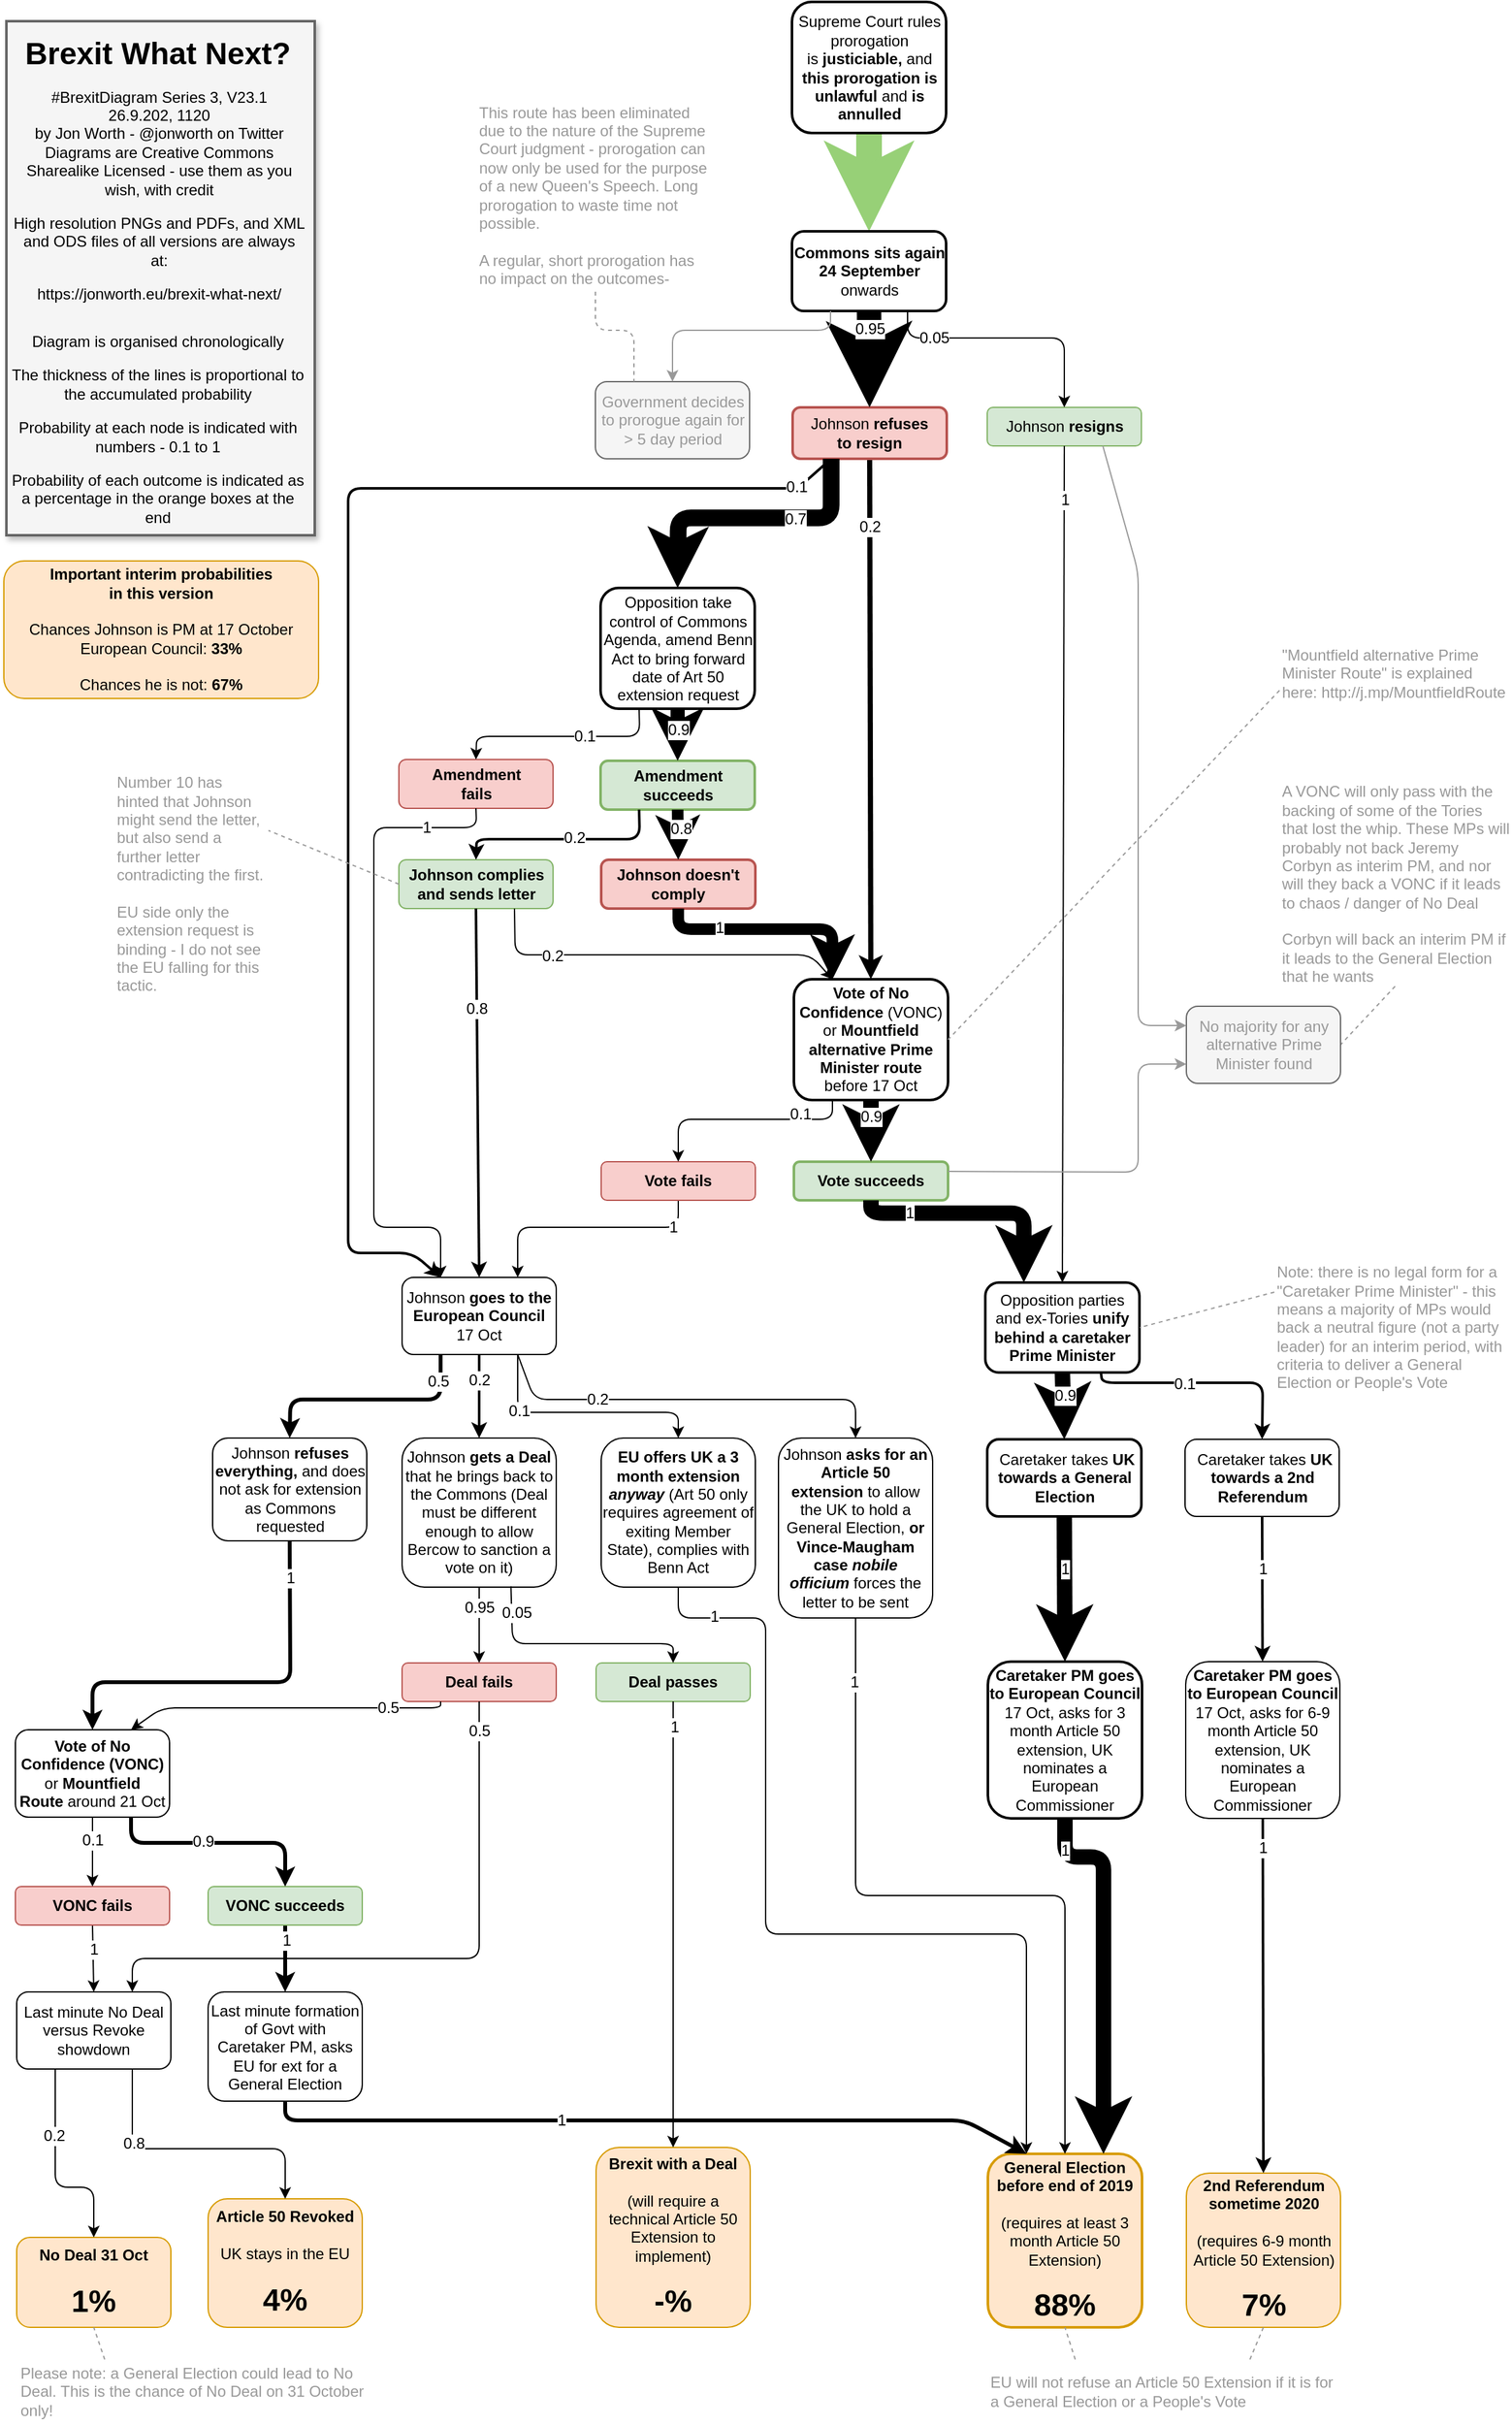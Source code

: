 <mxfile version="11.3.0" type="device" pages="1"><diagram id="ibfhj0PUUvudMhf0KBEY" name="Page-1"><mxGraphModel dx="1261" dy="853" grid="1" gridSize="10" guides="1" tooltips="1" connect="1" arrows="1" fold="1" page="1" pageScale="1" pageWidth="827" pageHeight="1169" math="0" shadow="0"><root><mxCell id="0"/><mxCell id="1" parent="0"/><mxCell id="FsNQfSGcX9CCWowBV3Cm-4" value="" style="endArrow=classic;html=1;entryX=0.5;entryY=0;entryDx=0;entryDy=0;fontSize=12;strokeWidth=20;exitX=0.5;exitY=1;exitDx=0;exitDy=0;strokeColor=#97D077;" parent="1" source="2N9ct_D3yQrJ8PhZIqag-3" target="2N9ct_D3yQrJ8PhZIqag-23" edge="1"><mxGeometry width="50" height="50" relative="1" as="geometry"><mxPoint x="667" y="-71" as="sourcePoint"/><mxPoint x="666.5" y="7" as="targetPoint"/><Array as="points"/></mxGeometry></mxCell><mxCell id="2N9ct_D3yQrJ8PhZIqag-41" value="" style="endArrow=classic;html=1;exitX=0.5;exitY=1;exitDx=0;exitDy=0;fontSize=12;strokeWidth=4;" parent="1" source="2N9ct_D3yQrJ8PhZIqag-18" target="2N9ct_D3yQrJ8PhZIqag-37" edge="1"><mxGeometry width="50" height="50" relative="1" as="geometry"><mxPoint x="788.5" y="723" as="sourcePoint"/><mxPoint x="838.5" y="673" as="targetPoint"/></mxGeometry></mxCell><mxCell id="2N9ct_D3yQrJ8PhZIqag-142" value="0.2" style="text;html=1;resizable=0;points=[];align=center;verticalAlign=middle;labelBackgroundColor=#ffffff;fontColor=#000000;fontSize=12;" parent="2N9ct_D3yQrJ8PhZIqag-41" vertex="1" connectable="0"><mxGeometry x="-0.2" relative="1" as="geometry"><mxPoint x="-0.5" y="-109" as="offset"/></mxGeometry></mxCell><mxCell id="2N9ct_D3yQrJ8PhZIqag-79" value="" style="endArrow=classic;html=1;fontColor=#FF0000;exitX=0.25;exitY=1;exitDx=0;exitDy=0;entryX=0.25;entryY=0;entryDx=0;entryDy=0;fontSize=12;strokeWidth=2;" parent="1" source="2N9ct_D3yQrJ8PhZIqag-18" target="2N9ct_D3yQrJ8PhZIqag-51" edge="1"><mxGeometry width="50" height="50" relative="1" as="geometry"><mxPoint x="494" y="935" as="sourcePoint"/><mxPoint x="544" y="885" as="targetPoint"/><Array as="points"><mxPoint x="632" y="386"/><mxPoint x="282" y="386"/><mxPoint x="282" y="981"/><mxPoint x="332" y="981"/></Array></mxGeometry></mxCell><mxCell id="2N9ct_D3yQrJ8PhZIqag-141" value="0.1" style="text;html=1;resizable=0;points=[];align=center;verticalAlign=middle;labelBackgroundColor=#ffffff;fontColor=#000000;fontSize=12;" parent="2N9ct_D3yQrJ8PhZIqag-79" vertex="1" connectable="0"><mxGeometry x="-0.939" y="2" relative="1" as="geometry"><mxPoint x="-4" y="-1.5" as="offset"/></mxGeometry></mxCell><mxCell id="2N9ct_D3yQrJ8PhZIqag-3" value="Supreme Court rules prorogation is&amp;nbsp;&lt;b style=&quot;font-size: 12px&quot;&gt;justiciable, &lt;/b&gt;&lt;span style=&quot;font-size: 12px&quot;&gt;and&lt;/span&gt;&lt;b style=&quot;font-size: 12px&quot;&gt; this prorogation is unlawful &lt;/b&gt;&lt;span style=&quot;font-size: 12px&quot;&gt;and&lt;/span&gt;&lt;b style=&quot;font-size: 12px&quot;&gt; is annulled&lt;/b&gt;" style="rounded=1;whiteSpace=wrap;html=1;fontSize=12;strokeWidth=2;" parent="1" vertex="1"><mxGeometry x="627.5" y="7.5" width="120" height="102" as="geometry"/></mxCell><mxCell id="2N9ct_D3yQrJ8PhZIqag-17" value="Johnson &lt;b style=&quot;font-size: 12px;&quot;&gt;resigns&lt;/b&gt;" style="rounded=1;whiteSpace=wrap;html=1;fillColor=#d5e8d4;strokeColor=#82b366;fontSize=12;" parent="1" vertex="1"><mxGeometry x="779.5" y="323" width="120" height="30" as="geometry"/></mxCell><mxCell id="2N9ct_D3yQrJ8PhZIqag-18" value="Johnson &lt;b style=&quot;font-size: 12px;&quot;&gt;refuses to&amp;nbsp;resign&lt;/b&gt;" style="rounded=1;whiteSpace=wrap;html=1;fillColor=#f8cecc;strokeColor=#b85450;fontSize=12;strokeWidth=2;" parent="1" vertex="1"><mxGeometry x="628" y="323" width="120" height="40" as="geometry"/></mxCell><mxCell id="2N9ct_D3yQrJ8PhZIqag-23" value="&lt;b style=&quot;font-size: 12px&quot;&gt;Commons sits again 24 September&lt;/b&gt; onwards" style="rounded=1;whiteSpace=wrap;html=1;fontSize=12;strokeWidth=2;" parent="1" vertex="1"><mxGeometry x="627.5" y="186" width="120" height="62" as="geometry"/></mxCell><mxCell id="2N9ct_D3yQrJ8PhZIqag-31" value="" style="endArrow=classic;html=1;exitX=0.5;exitY=1;exitDx=0;exitDy=0;fontSize=12;strokeWidth=19;" parent="1" source="2N9ct_D3yQrJ8PhZIqag-23" target="2N9ct_D3yQrJ8PhZIqag-18" edge="1"><mxGeometry width="50" height="50" relative="1" as="geometry"><mxPoint x="528" y="387" as="sourcePoint"/><mxPoint x="578" y="337" as="targetPoint"/></mxGeometry></mxCell><mxCell id="2N9ct_D3yQrJ8PhZIqag-134" value="0.95" style="text;html=1;resizable=0;points=[];align=center;verticalAlign=middle;labelBackgroundColor=#ffffff;fontColor=#000000;fontSize=12;" parent="2N9ct_D3yQrJ8PhZIqag-31" vertex="1" connectable="0"><mxGeometry x="-0.152" y="1" relative="1" as="geometry"><mxPoint x="-1" y="-18" as="offset"/></mxGeometry></mxCell><mxCell id="2N9ct_D3yQrJ8PhZIqag-32" value="" style="endArrow=classic;html=1;exitX=0.75;exitY=1;exitDx=0;exitDy=0;entryX=0.5;entryY=0;entryDx=0;entryDy=0;fontSize=12;strokeWidth=1;" parent="1" source="2N9ct_D3yQrJ8PhZIqag-23" target="2N9ct_D3yQrJ8PhZIqag-17" edge="1"><mxGeometry width="50" height="50" relative="1" as="geometry"><mxPoint x="698" y="287" as="sourcePoint"/><mxPoint x="698" y="337" as="targetPoint"/><Array as="points"><mxPoint x="717.5" y="269"/><mxPoint x="839.5" y="269"/></Array></mxGeometry></mxCell><mxCell id="2N9ct_D3yQrJ8PhZIqag-136" value="0.05" style="text;html=1;resizable=0;points=[];align=center;verticalAlign=middle;labelBackgroundColor=#ffffff;fontColor=#000000;fontSize=12;" parent="2N9ct_D3yQrJ8PhZIqag-32" vertex="1" connectable="0"><mxGeometry x="-0.36" relative="1" as="geometry"><mxPoint x="-22" as="offset"/></mxGeometry></mxCell><mxCell id="2N9ct_D3yQrJ8PhZIqag-35" value="Opposition parties and ex-Tories &lt;b style=&quot;font-size: 12px;&quot;&gt;unify behind a caretaker Prime Minister&lt;/b&gt;" style="rounded=1;whiteSpace=wrap;html=1;fontSize=12;strokeWidth=2;" parent="1" vertex="1"><mxGeometry x="778" y="1004" width="120" height="70" as="geometry"/></mxCell><mxCell id="2N9ct_D3yQrJ8PhZIqag-36" value="" style="endArrow=classic;html=1;exitX=0.5;exitY=1;exitDx=0;exitDy=0;entryX=0.5;entryY=0;entryDx=0;entryDy=0;fontSize=12;strokeWidth=1;" parent="1" source="2N9ct_D3yQrJ8PhZIqag-17" target="2N9ct_D3yQrJ8PhZIqag-35" edge="1"><mxGeometry width="50" height="50" relative="1" as="geometry"><mxPoint x="698.5" y="735" as="sourcePoint"/><mxPoint x="748.5" y="685" as="targetPoint"/></mxGeometry></mxCell><mxCell id="2N9ct_D3yQrJ8PhZIqag-140" value="1" style="text;html=1;resizable=0;points=[];align=center;verticalAlign=middle;labelBackgroundColor=#ffffff;fontColor=#000000;fontSize=12;" parent="2N9ct_D3yQrJ8PhZIqag-36" vertex="1" connectable="0"><mxGeometry x="-0.814" relative="1" as="geometry"><mxPoint y="-19" as="offset"/></mxGeometry></mxCell><mxCell id="2N9ct_D3yQrJ8PhZIqag-37" value="&lt;b style=&quot;font-size: 12px&quot;&gt;Vote of No Confidence &lt;/b&gt;&lt;span style=&quot;font-size: 12px&quot;&gt;(VONC) or &lt;b&gt;Mountfield alternative Prime Minister route&lt;/b&gt;&lt;br&gt;&lt;/span&gt;before 17 Oct" style="rounded=1;whiteSpace=wrap;html=1;fontSize=12;strokeWidth=2;" parent="1" vertex="1"><mxGeometry x="629" y="768" width="120" height="94" as="geometry"/></mxCell><mxCell id="2N9ct_D3yQrJ8PhZIqag-38" value="&lt;b style=&quot;font-size: 12px&quot;&gt;Vote succeeds&lt;/b&gt;" style="rounded=1;whiteSpace=wrap;html=1;fillColor=#d5e8d4;strokeColor=#82b366;fontSize=12;strokeWidth=2;" parent="1" vertex="1"><mxGeometry x="629" y="910" width="120" height="30" as="geometry"/></mxCell><mxCell id="2N9ct_D3yQrJ8PhZIqag-40" value="" style="endArrow=classic;html=1;exitX=0.5;exitY=1;exitDx=0;exitDy=0;fontSize=12;strokeWidth=12;" parent="1" source="2N9ct_D3yQrJ8PhZIqag-37" target="2N9ct_D3yQrJ8PhZIqag-38" edge="1"><mxGeometry width="50" height="50" relative="1" as="geometry"><mxPoint x="668.5" y="791" as="sourcePoint"/><mxPoint x="678.5" y="861" as="targetPoint"/></mxGeometry></mxCell><mxCell id="2N9ct_D3yQrJ8PhZIqag-143" value="0.9" style="text;html=1;resizable=0;points=[];align=center;verticalAlign=middle;labelBackgroundColor=#ffffff;fontColor=#000000;fontSize=12;" parent="2N9ct_D3yQrJ8PhZIqag-40" vertex="1" connectable="0"><mxGeometry x="-0.232" y="1" relative="1" as="geometry"><mxPoint x="-1.5" y="-5.5" as="offset"/></mxGeometry></mxCell><mxCell id="2N9ct_D3yQrJ8PhZIqag-43" value="" style="endArrow=classic;html=1;exitX=0.5;exitY=1;exitDx=0;exitDy=0;entryX=0.25;entryY=0;entryDx=0;entryDy=0;fontSize=12;strokeWidth=12;" parent="1" source="2N9ct_D3yQrJ8PhZIqag-38" target="2N9ct_D3yQrJ8PhZIqag-35" edge="1"><mxGeometry width="50" height="50" relative="1" as="geometry"><mxPoint x="628.5" y="905" as="sourcePoint"/><mxPoint x="678.5" y="855" as="targetPoint"/><Array as="points"><mxPoint x="689" y="950"/><mxPoint x="808" y="950"/></Array></mxGeometry></mxCell><mxCell id="2N9ct_D3yQrJ8PhZIqag-147" value="1" style="text;html=1;resizable=0;points=[];align=center;verticalAlign=middle;labelBackgroundColor=#ffffff;fontColor=#000000;fontSize=12;" parent="2N9ct_D3yQrJ8PhZIqag-43" vertex="1" connectable="0"><mxGeometry x="-0.562" relative="1" as="geometry"><mxPoint as="offset"/></mxGeometry></mxCell><mxCell id="2N9ct_D3yQrJ8PhZIqag-51" value="Johnson &lt;b style=&quot;font-size: 12px&quot;&gt;goes to the European Council&lt;/b&gt; 17 Oct" style="rounded=1;whiteSpace=wrap;html=1;fontSize=12;" parent="1" vertex="1"><mxGeometry x="324" y="1000" width="120" height="60" as="geometry"/></mxCell><mxCell id="2N9ct_D3yQrJ8PhZIqag-52" value="" style="endArrow=classic;html=1;exitX=0.5;exitY=1;exitDx=0;exitDy=0;entryX=0.75;entryY=0;entryDx=0;entryDy=0;fontSize=12;strokeWidth=1;" parent="1" source="2N9ct_D3yQrJ8PhZIqag-39" target="2N9ct_D3yQrJ8PhZIqag-51" edge="1"><mxGeometry width="50" height="50" relative="1" as="geometry"><mxPoint x="394" y="875" as="sourcePoint"/><mxPoint x="444" y="825" as="targetPoint"/><Array as="points"><mxPoint x="539" y="961"/><mxPoint x="414" y="961"/></Array></mxGeometry></mxCell><mxCell id="2N9ct_D3yQrJ8PhZIqag-157" value="1" style="text;html=1;resizable=0;points=[];align=center;verticalAlign=middle;labelBackgroundColor=#ffffff;fontColor=#000000;fontSize=12;" parent="2N9ct_D3yQrJ8PhZIqag-52" vertex="1" connectable="0"><mxGeometry x="-0.731" relative="1" as="geometry"><mxPoint as="offset"/></mxGeometry></mxCell><mxCell id="2N9ct_D3yQrJ8PhZIqag-39" value="&lt;b style=&quot;font-size: 12px&quot;&gt;Vote fails&lt;/b&gt;" style="rounded=1;whiteSpace=wrap;html=1;fillColor=#f8cecc;strokeColor=#b85450;fontSize=12;" parent="1" vertex="1"><mxGeometry x="479" y="910" width="120" height="30" as="geometry"/></mxCell><mxCell id="2N9ct_D3yQrJ8PhZIqag-42" value="" style="endArrow=classic;html=1;exitX=0.25;exitY=1;exitDx=0;exitDy=0;entryX=0.5;entryY=0;entryDx=0;entryDy=0;fontSize=12;strokeWidth=1;" parent="1" source="2N9ct_D3yQrJ8PhZIqag-37" target="2N9ct_D3yQrJ8PhZIqag-39" edge="1"><mxGeometry width="50" height="50" relative="1" as="geometry"><mxPoint x="608.5" y="941" as="sourcePoint"/><mxPoint x="658.5" y="891" as="targetPoint"/><Array as="points"><mxPoint x="659" y="877"/><mxPoint x="539" y="877"/></Array></mxGeometry></mxCell><mxCell id="2N9ct_D3yQrJ8PhZIqag-144" value="0.1" style="text;html=1;resizable=0;points=[];align=center;verticalAlign=middle;labelBackgroundColor=#ffffff;fontColor=#000000;fontSize=12;" parent="2N9ct_D3yQrJ8PhZIqag-42" vertex="1" connectable="0"><mxGeometry x="-0.049" y="-1" relative="1" as="geometry"><mxPoint x="40" y="-3" as="offset"/></mxGeometry></mxCell><mxCell id="2N9ct_D3yQrJ8PhZIqag-71" value="&lt;b style=&quot;font-size: 12px&quot;&gt;Caretaker PM goes to European Council&lt;/b&gt; 17 Oct, asks for 3 month Article 50 extension, UK nominates a European Commissioner" style="rounded=1;whiteSpace=wrap;html=1;fontSize=12;strokeWidth=2;" parent="1" vertex="1"><mxGeometry x="780" y="1299" width="120" height="122" as="geometry"/></mxCell><mxCell id="2N9ct_D3yQrJ8PhZIqag-73" value="Johnson &lt;b style=&quot;font-size: 12px&quot;&gt;gets a Deal &lt;/b&gt;that he brings back to the Commons (Deal must be different enough to allow Bercow to sanction a vote on it)" style="rounded=1;whiteSpace=wrap;html=1;fontSize=12;" parent="1" vertex="1"><mxGeometry x="324" y="1125" width="120" height="116" as="geometry"/></mxCell><mxCell id="2N9ct_D3yQrJ8PhZIqag-74" value="Johnson &lt;b style=&quot;font-size: 12px&quot;&gt;asks for an Article 50 extension&amp;nbsp;&lt;/b&gt;to allow the UK to hold a General Election, &lt;b&gt;or Vince-Maugham case &lt;i&gt;nobile officium&lt;/i&gt;&lt;/b&gt;&amp;nbsp;forces the letter to be sent" style="rounded=1;whiteSpace=wrap;html=1;fontSize=12;" parent="1" vertex="1"><mxGeometry x="617" y="1125" width="120" height="140" as="geometry"/></mxCell><mxCell id="2N9ct_D3yQrJ8PhZIqag-76" value="" style="endArrow=classic;html=1;fontColor=#FF0000;entryX=0.5;entryY=0;entryDx=0;entryDy=0;exitX=0.5;exitY=1;exitDx=0;exitDy=0;fontSize=12;strokeWidth=2;" parent="1" source="2N9ct_D3yQrJ8PhZIqag-51" target="2N9ct_D3yQrJ8PhZIqag-73" edge="1"><mxGeometry width="50" height="50" relative="1" as="geometry"><mxPoint x="214" y="1125" as="sourcePoint"/><mxPoint x="264" y="1075" as="targetPoint"/><Array as="points"/></mxGeometry></mxCell><mxCell id="2N9ct_D3yQrJ8PhZIqag-176" value="0.2" style="text;html=1;resizable=0;points=[];align=center;verticalAlign=middle;labelBackgroundColor=#ffffff;fontColor=#000000;fontSize=12;" parent="2N9ct_D3yQrJ8PhZIqag-76" vertex="1" connectable="0"><mxGeometry x="-0.264" y="1" relative="1" as="geometry"><mxPoint x="-1" y="-4.5" as="offset"/></mxGeometry></mxCell><mxCell id="2N9ct_D3yQrJ8PhZIqag-77" value="" style="endArrow=classic;html=1;fontColor=#FF0000;exitX=0.75;exitY=1;exitDx=0;exitDy=0;entryX=0.5;entryY=0;entryDx=0;entryDy=0;fontSize=12;strokeWidth=1;" parent="1" source="2N9ct_D3yQrJ8PhZIqag-51" target="2N9ct_D3yQrJ8PhZIqag-74" edge="1"><mxGeometry width="50" height="50" relative="1" as="geometry"><mxPoint x="364" y="1155" as="sourcePoint"/><mxPoint x="244" y="1185" as="targetPoint"/><Array as="points"><mxPoint x="427" y="1095"/><mxPoint x="677" y="1095"/></Array></mxGeometry></mxCell><mxCell id="2N9ct_D3yQrJ8PhZIqag-178" value="0.2" style="text;html=1;resizable=0;points=[];align=center;verticalAlign=middle;labelBackgroundColor=#ffffff;fontColor=#000000;fontSize=12;" parent="2N9ct_D3yQrJ8PhZIqag-77" vertex="1" connectable="0"><mxGeometry x="-0.318" y="-1" relative="1" as="geometry"><mxPoint x="-22" y="-1" as="offset"/></mxGeometry></mxCell><mxCell id="2N9ct_D3yQrJ8PhZIqag-85" value="&lt;b style=&quot;font-size: 12px;&quot;&gt;Deal passes&lt;/b&gt;" style="rounded=1;whiteSpace=wrap;html=1;fillColor=#d5e8d4;strokeColor=#82b366;fontSize=12;" parent="1" vertex="1"><mxGeometry x="475" y="1300" width="120" height="30" as="geometry"/></mxCell><mxCell id="2N9ct_D3yQrJ8PhZIqag-86" value="" style="endArrow=classic;html=1;fontColor=#FF0000;exitX=0.706;exitY=0.994;exitDx=0;exitDy=0;entryX=0.5;entryY=0;entryDx=0;entryDy=0;fontSize=12;exitPerimeter=0;" parent="1" source="2N9ct_D3yQrJ8PhZIqag-73" target="2N9ct_D3yQrJ8PhZIqag-85" edge="1"><mxGeometry width="50" height="50" relative="1" as="geometry"><mxPoint x="284" y="1425" as="sourcePoint"/><mxPoint x="334" y="1375" as="targetPoint"/><Array as="points"><mxPoint x="410" y="1285"/><mxPoint x="535" y="1285"/></Array></mxGeometry></mxCell><mxCell id="2N9ct_D3yQrJ8PhZIqag-173" value="0.05" style="text;html=1;resizable=0;points=[];align=center;verticalAlign=middle;labelBackgroundColor=#ffffff;fontColor=#000000;fontSize=12;" parent="2N9ct_D3yQrJ8PhZIqag-86" vertex="1" connectable="0"><mxGeometry x="-0.488" relative="1" as="geometry"><mxPoint x="-0.5" y="-24" as="offset"/></mxGeometry></mxCell><mxCell id="2N9ct_D3yQrJ8PhZIqag-88" value="&lt;b style=&quot;font-size: 12px&quot;&gt;General Election before end of 2019&lt;/b&gt;&lt;br style=&quot;font-size: 12px&quot;&gt;&lt;br style=&quot;font-size: 12px&quot;&gt;(requires at least 3 month Article 50 Extension)&lt;br&gt;&lt;br&gt;&lt;b&gt;&lt;font style=&quot;font-size: 24px&quot;&gt;88%&lt;/font&gt;&lt;/b&gt;" style="rounded=1;whiteSpace=wrap;html=1;fillColor=#ffe6cc;strokeColor=#d79b00;fontSize=12;strokeWidth=2;" parent="1" vertex="1"><mxGeometry x="780" y="1682" width="120" height="135" as="geometry"/></mxCell><mxCell id="2N9ct_D3yQrJ8PhZIqag-90" value="&amp;nbsp;Caretaker takes&lt;b style=&quot;font-size: 12px;&quot;&gt;&amp;nbsp;UK towards a General Election&lt;/b&gt;" style="rounded=1;whiteSpace=wrap;html=1;fontSize=12;strokeWidth=2;" parent="1" vertex="1"><mxGeometry x="779.5" y="1126" width="120" height="60" as="geometry"/></mxCell><mxCell id="2N9ct_D3yQrJ8PhZIqag-91" value="&amp;nbsp;Caretaker takes&lt;b style=&quot;font-size: 12px;&quot;&gt;&amp;nbsp;UK towards a 2nd Referendum&lt;/b&gt;" style="rounded=1;whiteSpace=wrap;html=1;fontSize=12;" parent="1" vertex="1"><mxGeometry x="933.5" y="1126" width="120" height="60" as="geometry"/></mxCell><mxCell id="2N9ct_D3yQrJ8PhZIqag-92" value="" style="endArrow=classic;html=1;fontColor=#FF0000;exitX=0.75;exitY=1;exitDx=0;exitDy=0;entryX=0.5;entryY=0;entryDx=0;entryDy=0;fontSize=12;strokeWidth=2;" parent="1" source="2N9ct_D3yQrJ8PhZIqag-35" target="2N9ct_D3yQrJ8PhZIqag-91" edge="1"><mxGeometry width="50" height="50" relative="1" as="geometry"><mxPoint x="804" y="1045" as="sourcePoint"/><mxPoint x="854" y="995" as="targetPoint"/><Array as="points"><mxPoint x="869" y="1082"/><mxPoint x="994" y="1082"/></Array></mxGeometry></mxCell><mxCell id="2N9ct_D3yQrJ8PhZIqag-161" value="0.1" style="text;html=1;resizable=0;points=[];align=center;verticalAlign=middle;labelBackgroundColor=#ffffff;fontColor=#000000;fontSize=12;" parent="2N9ct_D3yQrJ8PhZIqag-92" vertex="1" connectable="0"><mxGeometry x="-0.153" y="2" relative="1" as="geometry"><mxPoint x="-3.5" y="2.5" as="offset"/></mxGeometry></mxCell><mxCell id="2N9ct_D3yQrJ8PhZIqag-93" value="" style="endArrow=classic;html=1;fontColor=#FF0000;exitX=0.5;exitY=1;exitDx=0;exitDy=0;entryX=0.5;entryY=0;entryDx=0;entryDy=0;fontSize=12;strokeWidth=12;" parent="1" source="2N9ct_D3yQrJ8PhZIqag-35" target="2N9ct_D3yQrJ8PhZIqag-90" edge="1"><mxGeometry width="50" height="50" relative="1" as="geometry"><mxPoint x="724" y="1045" as="sourcePoint"/><mxPoint x="844" y="1075" as="targetPoint"/><Array as="points"/></mxGeometry></mxCell><mxCell id="2N9ct_D3yQrJ8PhZIqag-160" value="0.9" style="text;html=1;resizable=0;points=[];align=center;verticalAlign=middle;labelBackgroundColor=#ffffff;fontColor=#000000;fontSize=12;" parent="2N9ct_D3yQrJ8PhZIqag-93" vertex="1" connectable="0"><mxGeometry x="-0.305" y="1" relative="1" as="geometry"><mxPoint as="offset"/></mxGeometry></mxCell><mxCell id="2N9ct_D3yQrJ8PhZIqag-94" value="&lt;b style=&quot;font-size: 12px&quot;&gt;2nd Referendum sometime 2020&lt;/b&gt;&lt;br style=&quot;font-size: 12px&quot;&gt;&lt;br style=&quot;font-size: 12px&quot;&gt;(requires 6-9 month Article 50 Extension)&lt;br&gt;&lt;br&gt;&lt;b&gt;&lt;font style=&quot;font-size: 24px&quot;&gt;7%&lt;/font&gt;&lt;/b&gt;" style="rounded=1;whiteSpace=wrap;html=1;fillColor=#ffe6cc;strokeColor=#d79b00;fontSize=12;" parent="1" vertex="1"><mxGeometry x="934.5" y="1697" width="120" height="120" as="geometry"/></mxCell><mxCell id="2N9ct_D3yQrJ8PhZIqag-95" value="" style="endArrow=classic;html=1;fontColor=#FF0000;exitX=0.5;exitY=1;exitDx=0;exitDy=0;entryX=0.5;entryY=0;entryDx=0;entryDy=0;fontSize=12;strokeWidth=12;" parent="1" source="2N9ct_D3yQrJ8PhZIqag-90" target="2N9ct_D3yQrJ8PhZIqag-71" edge="1"><mxGeometry width="50" height="50" relative="1" as="geometry"><mxPoint x="1089" y="1205" as="sourcePoint"/><mxPoint x="1139" y="1155" as="targetPoint"/></mxGeometry></mxCell><mxCell id="2N9ct_D3yQrJ8PhZIqag-179" value="1" style="text;html=1;resizable=0;points=[];align=center;verticalAlign=middle;labelBackgroundColor=#ffffff;fontColor=#000000;fontSize=12;" parent="2N9ct_D3yQrJ8PhZIqag-95" vertex="1" connectable="0"><mxGeometry x="-0.28" relative="1" as="geometry"><mxPoint as="offset"/></mxGeometry></mxCell><mxCell id="2N9ct_D3yQrJ8PhZIqag-96" value="&lt;b style=&quot;font-size: 12px&quot;&gt;Caretaker PM goes to European Council&lt;/b&gt; 17 Oct, asks for 6-9 month Article 50 extension, UK nominates a European Commissioner" style="rounded=1;whiteSpace=wrap;html=1;fontSize=12;" parent="1" vertex="1"><mxGeometry x="934" y="1299" width="120" height="122" as="geometry"/></mxCell><mxCell id="2N9ct_D3yQrJ8PhZIqag-97" value="" style="endArrow=classic;html=1;fontColor=#FF0000;exitX=0.5;exitY=1;exitDx=0;exitDy=0;fontSize=12;strokeWidth=2;" parent="1" source="2N9ct_D3yQrJ8PhZIqag-91" target="2N9ct_D3yQrJ8PhZIqag-96" edge="1"><mxGeometry width="50" height="50" relative="1" as="geometry"><mxPoint x="1099" y="1175" as="sourcePoint"/><mxPoint x="1149" y="1125" as="targetPoint"/></mxGeometry></mxCell><mxCell id="2N9ct_D3yQrJ8PhZIqag-180" value="1" style="text;html=1;resizable=0;points=[];align=center;verticalAlign=middle;labelBackgroundColor=#ffffff;fontColor=#000000;fontSize=12;" parent="2N9ct_D3yQrJ8PhZIqag-97" vertex="1" connectable="0"><mxGeometry x="-0.28" relative="1" as="geometry"><mxPoint as="offset"/></mxGeometry></mxCell><mxCell id="2N9ct_D3yQrJ8PhZIqag-98" value="" style="endArrow=classic;html=1;fontColor=#FF0000;exitX=0.5;exitY=1;exitDx=0;exitDy=0;entryX=0.75;entryY=0;entryDx=0;entryDy=0;fontSize=12;strokeWidth=12;" parent="1" source="2N9ct_D3yQrJ8PhZIqag-71" target="2N9ct_D3yQrJ8PhZIqag-88" edge="1"><mxGeometry width="50" height="50" relative="1" as="geometry"><mxPoint x="579" y="1415" as="sourcePoint"/><mxPoint x="629" y="1365" as="targetPoint"/><Array as="points"><mxPoint x="840" y="1451"/><mxPoint x="870" y="1451"/></Array></mxGeometry></mxCell><mxCell id="2N9ct_D3yQrJ8PhZIqag-181" value="1" style="text;html=1;resizable=0;points=[];align=center;verticalAlign=middle;labelBackgroundColor=#ffffff;fontColor=#000000;fontSize=12;" parent="2N9ct_D3yQrJ8PhZIqag-98" vertex="1" connectable="0"><mxGeometry x="-0.831" relative="1" as="geometry"><mxPoint as="offset"/></mxGeometry></mxCell><mxCell id="2N9ct_D3yQrJ8PhZIqag-99" value="" style="endArrow=classic;html=1;fontColor=#FF0000;exitX=0.5;exitY=1;exitDx=0;exitDy=0;entryX=0.5;entryY=0;entryDx=0;entryDy=0;fontSize=12;strokeWidth=2;" parent="1" source="2N9ct_D3yQrJ8PhZIqag-96" target="2N9ct_D3yQrJ8PhZIqag-94" edge="1"><mxGeometry width="50" height="50" relative="1" as="geometry"><mxPoint x="849" y="1265" as="sourcePoint"/><mxPoint x="849" y="1295" as="targetPoint"/></mxGeometry></mxCell><mxCell id="2N9ct_D3yQrJ8PhZIqag-182" value="1" style="text;html=1;resizable=0;points=[];align=center;verticalAlign=middle;labelBackgroundColor=#ffffff;fontColor=#000000;fontSize=12;" parent="2N9ct_D3yQrJ8PhZIqag-99" vertex="1" connectable="0"><mxGeometry x="-0.836" relative="1" as="geometry"><mxPoint as="offset"/></mxGeometry></mxCell><mxCell id="2N9ct_D3yQrJ8PhZIqag-100" value="&lt;b style=&quot;font-size: 12px&quot;&gt;Brexit with a Deal&lt;/b&gt;&lt;br style=&quot;font-size: 12px&quot;&gt;&lt;br style=&quot;font-size: 12px&quot;&gt;(will require a technical Article 50 Extension to implement)&lt;br&gt;&lt;br&gt;&lt;b&gt;&lt;font style=&quot;font-size: 24px&quot;&gt;-%&lt;/font&gt;&lt;/b&gt;" style="rounded=1;whiteSpace=wrap;html=1;fillColor=#ffe6cc;strokeColor=#d79b00;fontSize=12;" parent="1" vertex="1"><mxGeometry x="475" y="1677" width="120" height="140" as="geometry"/></mxCell><mxCell id="2N9ct_D3yQrJ8PhZIqag-101" value="&lt;b&gt;No Deal 31 Oct&lt;br&gt;&lt;br&gt;&lt;font style=&quot;font-size: 24px&quot;&gt;1%&lt;/font&gt;&lt;br&gt;&lt;/b&gt;" style="rounded=1;whiteSpace=wrap;html=1;fillColor=#ffe6cc;strokeColor=#d79b00;fontSize=12;" parent="1" vertex="1"><mxGeometry x="24" y="1747" width="120" height="70" as="geometry"/></mxCell><mxCell id="2N9ct_D3yQrJ8PhZIqag-102" value="Last minute No Deal versus Revoke showdown" style="rounded=1;whiteSpace=wrap;html=1;fontSize=12;" parent="1" vertex="1"><mxGeometry x="24" y="1556" width="120" height="60" as="geometry"/></mxCell><mxCell id="2N9ct_D3yQrJ8PhZIqag-103" value="&lt;b style=&quot;font-size: 12px&quot;&gt;Article 50 Revoked&lt;/b&gt;&lt;br style=&quot;font-size: 12px&quot;&gt;&lt;br style=&quot;font-size: 12px&quot;&gt;UK stays in the EU&lt;br&gt;&lt;br&gt;&lt;b&gt;&lt;font style=&quot;font-size: 24px&quot;&gt;4%&lt;/font&gt;&lt;/b&gt;" style="rounded=1;whiteSpace=wrap;html=1;fillColor=#ffe6cc;strokeColor=#d79b00;fontSize=12;" parent="1" vertex="1"><mxGeometry x="173" y="1717" width="120" height="100" as="geometry"/></mxCell><mxCell id="2N9ct_D3yQrJ8PhZIqag-106" value="" style="endArrow=classic;html=1;fontColor=#FF0000;entryX=0.5;entryY=0;entryDx=0;entryDy=0;exitX=0.75;exitY=1;exitDx=0;exitDy=0;fontSize=12;" parent="1" source="2N9ct_D3yQrJ8PhZIqag-102" target="2N9ct_D3yQrJ8PhZIqag-103" edge="1"><mxGeometry width="50" height="50" relative="1" as="geometry"><mxPoint x="174" y="1527" as="sourcePoint"/><mxPoint x="94" y="1557" as="targetPoint"/><Array as="points"><mxPoint x="114" y="1678"/><mxPoint x="233" y="1678"/></Array></mxGeometry></mxCell><mxCell id="2N9ct_D3yQrJ8PhZIqag-167" value="0.8" style="text;html=1;resizable=0;points=[];align=center;verticalAlign=middle;labelBackgroundColor=#ffffff;fontColor=#000000;fontSize=12;" parent="2N9ct_D3yQrJ8PhZIqag-106" vertex="1" connectable="0"><mxGeometry x="-0.474" y="1" relative="1" as="geometry"><mxPoint as="offset"/></mxGeometry></mxCell><mxCell id="2N9ct_D3yQrJ8PhZIqag-110" value="" style="endArrow=classic;html=1;fontColor=#FF0000;exitX=0.25;exitY=1;exitDx=0;exitDy=0;entryX=0.5;entryY=0;entryDx=0;entryDy=0;fontSize=12;" parent="1" source="2N9ct_D3yQrJ8PhZIqag-102" target="2N9ct_D3yQrJ8PhZIqag-101" edge="1"><mxGeometry width="50" height="50" relative="1" as="geometry"><mxPoint x="-26" y="1597" as="sourcePoint"/><mxPoint x="-26" y="1547" as="targetPoint"/><Array as="points"><mxPoint x="54" y="1708"/><mxPoint x="84" y="1708"/></Array></mxGeometry></mxCell><mxCell id="2N9ct_D3yQrJ8PhZIqag-168" value="0.2" style="text;html=1;resizable=0;points=[];align=center;verticalAlign=middle;labelBackgroundColor=#ffffff;fontColor=#000000;fontSize=12;" parent="2N9ct_D3yQrJ8PhZIqag-110" vertex="1" connectable="0"><mxGeometry x="-0.357" y="-1" relative="1" as="geometry"><mxPoint as="offset"/></mxGeometry></mxCell><mxCell id="2N9ct_D3yQrJ8PhZIqag-111" value="" style="endArrow=classic;html=1;fontColor=#FF0000;exitX=0.5;exitY=1;exitDx=0;exitDy=0;entryX=0.5;entryY=0;entryDx=0;entryDy=0;fontSize=12;strokeWidth=1;" parent="1" source="2N9ct_D3yQrJ8PhZIqag-74" target="2N9ct_D3yQrJ8PhZIqag-88" edge="1"><mxGeometry width="50" height="50" relative="1" as="geometry"><mxPoint x="583" y="1365" as="sourcePoint"/><mxPoint x="633" y="1315" as="targetPoint"/><Array as="points"><mxPoint x="677" y="1481"/><mxPoint x="840" y="1481"/></Array></mxGeometry></mxCell><mxCell id="2N9ct_D3yQrJ8PhZIqag-175" value="1" style="text;html=1;resizable=0;points=[];align=center;verticalAlign=middle;labelBackgroundColor=#ffffff;fontColor=#000000;fontSize=12;" parent="2N9ct_D3yQrJ8PhZIqag-111" vertex="1" connectable="0"><mxGeometry x="-0.828" y="-1" relative="1" as="geometry"><mxPoint as="offset"/></mxGeometry></mxCell><mxCell id="2N9ct_D3yQrJ8PhZIqag-119" value="" style="endArrow=classic;html=1;fontColor=#FF0000;exitX=0.5;exitY=1;exitDx=0;exitDy=0;entryX=0.5;entryY=0;entryDx=0;entryDy=0;fontSize=12;" parent="1" source="2N9ct_D3yQrJ8PhZIqag-113" target="2N9ct_D3yQrJ8PhZIqag-102" edge="1"><mxGeometry width="50" height="50" relative="1" as="geometry"><mxPoint x="404" y="1635" as="sourcePoint"/><mxPoint x="454" y="1585" as="targetPoint"/><Array as="points"/></mxGeometry></mxCell><mxCell id="2N9ct_D3yQrJ8PhZIqag-169" value="1" style="text;html=1;resizable=0;points=[];align=center;verticalAlign=middle;labelBackgroundColor=#ffffff;fontColor=#000000;fontSize=12;" parent="2N9ct_D3yQrJ8PhZIqag-119" vertex="1" connectable="0"><mxGeometry x="-0.298" relative="1" as="geometry"><mxPoint as="offset"/></mxGeometry></mxCell><mxCell id="2N9ct_D3yQrJ8PhZIqag-121" value="Last minute formation of Govt with Caretaker PM, asks EU for ext for a General Election" style="rounded=1;whiteSpace=wrap;html=1;fontSize=12;" parent="1" vertex="1"><mxGeometry x="173" y="1556" width="120" height="85" as="geometry"/></mxCell><mxCell id="2N9ct_D3yQrJ8PhZIqag-122" value="" style="endArrow=classic;html=1;fontColor=#FF0000;exitX=0.5;exitY=1;exitDx=0;exitDy=0;entryX=0.25;entryY=0;entryDx=0;entryDy=0;fontSize=12;strokeWidth=3;" parent="1" source="2N9ct_D3yQrJ8PhZIqag-121" target="2N9ct_D3yQrJ8PhZIqag-88" edge="1"><mxGeometry width="50" height="50" relative="1" as="geometry"><mxPoint x="474" y="1667" as="sourcePoint"/><mxPoint x="524" y="1617" as="targetPoint"/><Array as="points"><mxPoint x="233" y="1656"/><mxPoint x="762" y="1656"/></Array></mxGeometry></mxCell><mxCell id="2N9ct_D3yQrJ8PhZIqag-184" value="1" style="text;html=1;resizable=0;points=[];align=center;verticalAlign=middle;labelBackgroundColor=#ffffff;fontColor=#000000;fontSize=12;" parent="2N9ct_D3yQrJ8PhZIqag-122" vertex="1" connectable="0"><mxGeometry x="-0.231" relative="1" as="geometry"><mxPoint as="offset"/></mxGeometry></mxCell><mxCell id="2N9ct_D3yQrJ8PhZIqag-123" value="" style="endArrow=classic;html=1;fontColor=#FF0000;exitX=0.5;exitY=1;exitDx=0;exitDy=0;fontSize=12;strokeWidth=3;entryX=0.5;entryY=0;entryDx=0;entryDy=0;" parent="1" source="2N9ct_D3yQrJ8PhZIqag-114" target="2N9ct_D3yQrJ8PhZIqag-121" edge="1"><mxGeometry width="50" height="50" relative="1" as="geometry"><mxPoint x="374" y="1565" as="sourcePoint"/><mxPoint x="267" y="1516" as="targetPoint"/></mxGeometry></mxCell><mxCell id="2N9ct_D3yQrJ8PhZIqag-183" value="1" style="text;html=1;resizable=0;points=[];align=center;verticalAlign=middle;labelBackgroundColor=#ffffff;fontColor=#000000;fontSize=12;" parent="2N9ct_D3yQrJ8PhZIqag-123" vertex="1" connectable="0"><mxGeometry x="-0.413" y="1" relative="1" as="geometry"><mxPoint y="-4" as="offset"/></mxGeometry></mxCell><mxCell id="2N9ct_D3yQrJ8PhZIqag-185" value="" style="rounded=0;whiteSpace=wrap;html=1;labelBackgroundColor=#ffffff;strokeColor=#666666;strokeWidth=2;fillColor=#f5f5f5;fontSize=12;fontColor=#333333;shadow=1;" parent="1" vertex="1"><mxGeometry x="16" y="22.5" width="240" height="400" as="geometry"/></mxCell><mxCell id="2N9ct_D3yQrJ8PhZIqag-186" value="Brexit What Next?" style="text;html=1;strokeColor=none;fillColor=none;align=center;verticalAlign=middle;whiteSpace=wrap;rounded=0;shadow=1;labelBackgroundColor=none;fontSize=24;fontColor=#000000;fontStyle=1" parent="1" vertex="1"><mxGeometry x="19" y="37.5" width="230" height="20" as="geometry"/></mxCell><mxCell id="2N9ct_D3yQrJ8PhZIqag-188" value="&lt;p style=&quot;font-size: 12px&quot;&gt;&lt;span style=&quot;font-size: 12px&quot;&gt;#BrexitDiagram Series 3, V23.1&lt;br&gt;&lt;/span&gt;&lt;span style=&quot;font-size: 12px&quot;&gt;26.9.202, 1120&lt;br&gt;&lt;/span&gt;&lt;span style=&quot;font-size: 12px&quot;&gt;by Jon Worth - @jonworth on Twitter&lt;br&gt;&lt;/span&gt;&lt;span style=&quot;font-size: 12px&quot;&gt;Diagrams are Creative Commons Sharealike Licensed - use them as you wish, with credit&lt;/span&gt;&lt;/p&gt;&lt;p style=&quot;font-size: 12px&quot;&gt;&lt;span style=&quot;font-size: 12px&quot;&gt;High resolution PNGs and PDFs, and XML and ODS files of all versions are always at:&lt;/span&gt;&lt;/p&gt;&lt;p style=&quot;font-size: 12px&quot;&gt;&lt;span style=&quot;font-size: 12px&quot;&gt;https://jonworth.eu/brexit-what-next/&lt;/span&gt;&lt;/p&gt;" style="text;html=1;strokeColor=none;fillColor=none;align=center;verticalAlign=middle;whiteSpace=wrap;rounded=0;shadow=1;labelBackgroundColor=none;fontSize=24;fontColor=#000000;" parent="1" vertex="1"><mxGeometry x="20" y="70" width="230" height="175" as="geometry"/></mxCell><mxCell id="2N9ct_D3yQrJ8PhZIqag-189" value="&lt;p style=&quot;font-size: 12px&quot;&gt;Diagram is organised chronologically&lt;/p&gt;&lt;p style=&quot;font-size: 12px&quot;&gt;The thickness of the lines is proportional to the accumulated probability&lt;/p&gt;&lt;p style=&quot;font-size: 12px&quot;&gt;Probability at each node is indicated with numbers - 0.1 to 1&lt;/p&gt;&lt;p style=&quot;font-size: 12px&quot;&gt;Probability of each outcome is indicated as a percentage in the orange boxes at the end&lt;/p&gt;" style="text;html=1;strokeColor=none;fillColor=none;align=center;verticalAlign=middle;whiteSpace=wrap;rounded=0;shadow=1;labelBackgroundColor=none;fontSize=24;fontColor=#000000;" parent="1" vertex="1"><mxGeometry x="19" y="277.5" width="230" height="125" as="geometry"/></mxCell><mxCell id="0EIm--NTp5x_hzV9y_Xm-1" value="" style="endArrow=none;html=1;dashed=1;strokeColor=#999999;exitX=0;exitY=0.25;exitDx=0;exitDy=0;entryX=1;entryY=0.5;entryDx=0;entryDy=0;endFill=0;" parent="1" source="0EIm--NTp5x_hzV9y_Xm-2" target="2N9ct_D3yQrJ8PhZIqag-35" edge="1"><mxGeometry width="50" height="50" relative="1" as="geometry"><mxPoint x="1003" y="1000" as="sourcePoint"/><mxPoint x="745.5" y="984.5" as="targetPoint"/></mxGeometry></mxCell><mxCell id="0EIm--NTp5x_hzV9y_Xm-2" value="Note: there is no legal form for a &quot;Caretaker Prime Minister&quot; - this means a majority of MPs would back a neutral figure (not a party leader) for an interim period, with criteria to deliver a General Election or People's Vote" style="text;html=1;strokeColor=none;fillColor=none;align=left;verticalAlign=middle;whiteSpace=wrap;rounded=0;fontColor=#999999;" parent="1" vertex="1"><mxGeometry x="1003" y="984" width="184" height="110" as="geometry"/></mxCell><mxCell id="2N9ct_D3yQrJ8PhZIqag-84" value="&lt;b style=&quot;font-size: 12px;&quot;&gt;Deal fails&lt;/b&gt;" style="rounded=1;whiteSpace=wrap;html=1;fillColor=#f8cecc;strokeColor=#b85450;fontSize=12;" parent="1" vertex="1"><mxGeometry x="324" y="1300" width="120" height="30" as="geometry"/></mxCell><mxCell id="DhzOn9w6UN7C-T6UIGYp-29" value="" style="endArrow=classic;html=1;strokeWidth=3;entryX=0.5;entryY=0;entryDx=0;entryDy=0;exitX=0.25;exitY=1;exitDx=0;exitDy=0;" parent="1" source="2N9ct_D3yQrJ8PhZIqag-51" target="2N9ct_D3yQrJ8PhZIqag-75" edge="1"><mxGeometry width="50" height="50" relative="1" as="geometry"><mxPoint x="217" y="1155" as="sourcePoint"/><mxPoint x="267" y="1105" as="targetPoint"/><Array as="points"><mxPoint x="354" y="1095"/><mxPoint x="237" y="1095"/></Array></mxGeometry></mxCell><mxCell id="DhzOn9w6UN7C-T6UIGYp-30" value="0.5" style="text;html=1;resizable=0;points=[];align=center;verticalAlign=middle;labelBackgroundColor=#ffffff;" parent="DhzOn9w6UN7C-T6UIGYp-29" vertex="1" connectable="0"><mxGeometry x="-0.567" relative="1" as="geometry"><mxPoint x="2" y="-14" as="offset"/></mxGeometry></mxCell><mxCell id="2N9ct_D3yQrJ8PhZIqag-75" value="Johnson &lt;b style=&quot;font-size: 12px&quot;&gt;refuses everything, &lt;/b&gt;and does not ask for extension as Commons requested" style="rounded=1;whiteSpace=wrap;html=1;fontSize=12;" parent="1" vertex="1"><mxGeometry x="176.5" y="1125" width="120" height="80" as="geometry"/></mxCell><mxCell id="2N9ct_D3yQrJ8PhZIqag-112" value="&lt;b style=&quot;font-size: 12px&quot;&gt;Vote of No Confidence (VONC) &lt;/b&gt;&lt;span style=&quot;font-size: 12px&quot;&gt;or&lt;/span&gt;&lt;b style=&quot;font-size: 12px&quot;&gt; Mountfield Route&lt;/b&gt;&amp;nbsp;around 21 Oct" style="rounded=1;whiteSpace=wrap;html=1;fontSize=12;" parent="1" vertex="1"><mxGeometry x="23" y="1352" width="120" height="68" as="geometry"/></mxCell><mxCell id="2N9ct_D3yQrJ8PhZIqag-113" value="&lt;b style=&quot;font-size: 12px;&quot;&gt;VONC fails&lt;/b&gt;" style="rounded=1;whiteSpace=wrap;html=1;fillColor=#f8cecc;strokeColor=#b85450;fontSize=12;" parent="1" vertex="1"><mxGeometry x="23" y="1474" width="120" height="30" as="geometry"/></mxCell><mxCell id="2N9ct_D3yQrJ8PhZIqag-114" value="&lt;b style=&quot;font-size: 12px;&quot;&gt;VONC succeeds&lt;/b&gt;" style="rounded=1;whiteSpace=wrap;html=1;fillColor=#d5e8d4;strokeColor=#82b366;fontSize=12;" parent="1" vertex="1"><mxGeometry x="173" y="1474" width="120" height="30" as="geometry"/></mxCell><mxCell id="2N9ct_D3yQrJ8PhZIqag-115" value="" style="endArrow=classic;html=1;entryX=0.5;entryY=0;entryDx=0;entryDy=0;exitX=0.75;exitY=1;exitDx=0;exitDy=0;fontSize=12;strokeWidth=3;" parent="1" source="2N9ct_D3yQrJ8PhZIqag-112" target="2N9ct_D3yQrJ8PhZIqag-114" edge="1"><mxGeometry width="50" height="50" relative="1" as="geometry"><mxPoint x="235.5" y="1448" as="sourcePoint"/><mxPoint x="245.5" y="1388" as="targetPoint"/><Array as="points"><mxPoint x="113" y="1440"/><mxPoint x="233" y="1440"/></Array></mxGeometry></mxCell><mxCell id="2N9ct_D3yQrJ8PhZIqag-171" value="0.9" style="text;html=1;resizable=0;points=[];align=center;verticalAlign=middle;labelBackgroundColor=#ffffff;fontColor=#000000;fontSize=12;" parent="2N9ct_D3yQrJ8PhZIqag-115" vertex="1" connectable="0"><mxGeometry x="-0.125" y="1" relative="1" as="geometry"><mxPoint as="offset"/></mxGeometry></mxCell><mxCell id="2N9ct_D3yQrJ8PhZIqag-116" value="" style="endArrow=classic;html=1;exitX=0.5;exitY=1;exitDx=0;exitDy=0;entryX=0.5;entryY=0;entryDx=0;entryDy=0;fontSize=12;" parent="1" source="2N9ct_D3yQrJ8PhZIqag-112" target="2N9ct_D3yQrJ8PhZIqag-113" edge="1"><mxGeometry width="50" height="50" relative="1" as="geometry"><mxPoint x="335.5" y="1388" as="sourcePoint"/><mxPoint x="385.5" y="1338" as="targetPoint"/></mxGeometry></mxCell><mxCell id="2N9ct_D3yQrJ8PhZIqag-170" value="0.1" style="text;html=1;resizable=0;points=[];align=center;verticalAlign=middle;labelBackgroundColor=#ffffff;fontColor=#000000;fontSize=12;" parent="2N9ct_D3yQrJ8PhZIqag-116" vertex="1" connectable="0"><mxGeometry x="-0.36" relative="1" as="geometry"><mxPoint as="offset"/></mxGeometry></mxCell><mxCell id="2N9ct_D3yQrJ8PhZIqag-120" value="" style="endArrow=classic;html=1;exitX=0.5;exitY=1;exitDx=0;exitDy=0;fontSize=12;strokeWidth=3;entryX=0.5;entryY=0;entryDx=0;entryDy=0;" parent="1" source="2N9ct_D3yQrJ8PhZIqag-75" target="2N9ct_D3yQrJ8PhZIqag-112" edge="1"><mxGeometry width="50" height="50" relative="1" as="geometry"><mxPoint x="275.5" y="1365" as="sourcePoint"/><mxPoint x="395.5" y="1395" as="targetPoint"/><Array as="points"><mxPoint x="237" y="1315"/><mxPoint x="83" y="1315"/></Array></mxGeometry></mxCell><mxCell id="2N9ct_D3yQrJ8PhZIqag-174" value="1" style="text;html=1;resizable=0;points=[];align=center;verticalAlign=middle;labelBackgroundColor=#ffffff;fontColor=#000000;fontSize=12;" parent="2N9ct_D3yQrJ8PhZIqag-120" vertex="1" connectable="0"><mxGeometry x="-0.431" relative="1" as="geometry"><mxPoint x="-0.5" y="-57" as="offset"/></mxGeometry></mxCell><mxCell id="DhzOn9w6UN7C-T6UIGYp-31" value="" style="endArrow=classic;html=1;fontColor=#FF0000;exitX=0.5;exitY=1;exitDx=0;exitDy=0;fontSize=12;" parent="1" source="2N9ct_D3yQrJ8PhZIqag-73" target="2N9ct_D3yQrJ8PhZIqag-84" edge="1"><mxGeometry width="50" height="50" relative="1" as="geometry"><mxPoint x="418.72" y="1254.64" as="sourcePoint"/><mxPoint x="544" y="1310" as="targetPoint"/></mxGeometry></mxCell><mxCell id="DhzOn9w6UN7C-T6UIGYp-32" value="0.95" style="text;html=1;resizable=0;points=[];align=center;verticalAlign=middle;labelBackgroundColor=#ffffff;fontColor=#000000;fontSize=12;" parent="DhzOn9w6UN7C-T6UIGYp-31" vertex="1" connectable="0"><mxGeometry x="-0.488" relative="1" as="geometry"><mxPoint y="1" as="offset"/></mxGeometry></mxCell><mxCell id="DhzOn9w6UN7C-T6UIGYp-33" value="" style="endArrow=classic;html=1;strokeWidth=1;entryX=0.5;entryY=0;entryDx=0;entryDy=0;exitX=0.5;exitY=1;exitDx=0;exitDy=0;" parent="1" source="2N9ct_D3yQrJ8PhZIqag-85" target="2N9ct_D3yQrJ8PhZIqag-100" edge="1"><mxGeometry width="50" height="50" relative="1" as="geometry"><mxPoint x="337" y="1515" as="sourcePoint"/><mxPoint x="387" y="1465" as="targetPoint"/></mxGeometry></mxCell><mxCell id="DhzOn9w6UN7C-T6UIGYp-42" value="1" style="text;html=1;resizable=0;points=[];align=center;verticalAlign=middle;labelBackgroundColor=#ffffff;" parent="DhzOn9w6UN7C-T6UIGYp-33" vertex="1" connectable="0"><mxGeometry x="-0.889" y="1" relative="1" as="geometry"><mxPoint as="offset"/></mxGeometry></mxCell><mxCell id="DhzOn9w6UN7C-T6UIGYp-38" value="" style="endArrow=classic;html=1;strokeWidth=1;entryX=0.75;entryY=0;entryDx=0;entryDy=0;exitX=0.25;exitY=1;exitDx=0;exitDy=0;" parent="1" source="2N9ct_D3yQrJ8PhZIqag-84" target="2N9ct_D3yQrJ8PhZIqag-112" edge="1"><mxGeometry width="50" height="50" relative="1" as="geometry"><mxPoint x="337" y="1395" as="sourcePoint"/><mxPoint x="387" y="1345" as="targetPoint"/><Array as="points"><mxPoint x="354" y="1335"/><mxPoint x="137" y="1335"/></Array></mxGeometry></mxCell><mxCell id="DhzOn9w6UN7C-T6UIGYp-40" value="0.5" style="text;html=1;resizable=0;points=[];align=center;verticalAlign=middle;labelBackgroundColor=#ffffff;" parent="DhzOn9w6UN7C-T6UIGYp-38" vertex="1" connectable="0"><mxGeometry x="-0.629" relative="1" as="geometry"><mxPoint as="offset"/></mxGeometry></mxCell><mxCell id="DhzOn9w6UN7C-T6UIGYp-39" value="" style="endArrow=classic;html=1;strokeWidth=1;exitX=0.5;exitY=1;exitDx=0;exitDy=0;entryX=0.75;entryY=0;entryDx=0;entryDy=0;" parent="1" source="2N9ct_D3yQrJ8PhZIqag-84" target="2N9ct_D3yQrJ8PhZIqag-102" edge="1"><mxGeometry width="50" height="50" relative="1" as="geometry"><mxPoint x="337" y="1465" as="sourcePoint"/><mxPoint x="387" y="1415" as="targetPoint"/><Array as="points"><mxPoint x="384" y="1530"/><mxPoint x="114" y="1530"/></Array></mxGeometry></mxCell><mxCell id="DhzOn9w6UN7C-T6UIGYp-41" value="0.5" style="text;html=1;resizable=0;points=[];align=center;verticalAlign=middle;labelBackgroundColor=#ffffff;" parent="DhzOn9w6UN7C-T6UIGYp-39" vertex="1" connectable="0"><mxGeometry x="-0.91" relative="1" as="geometry"><mxPoint as="offset"/></mxGeometry></mxCell><mxCell id="DhzOn9w6UN7C-T6UIGYp-45" value="&lt;b&gt;EU offers UK a 3 month extension &lt;i&gt;anyway&lt;/i&gt;&lt;/b&gt;&amp;nbsp;(Art 50 only requires agreement of exiting Member State), complies with Benn Act" style="rounded=1;whiteSpace=wrap;html=1;fontSize=12;" parent="1" vertex="1"><mxGeometry x="479" y="1125" width="120" height="116" as="geometry"/></mxCell><mxCell id="DhzOn9w6UN7C-T6UIGYp-46" value="" style="endArrow=classic;html=1;strokeWidth=1;entryX=0.5;entryY=0;entryDx=0;entryDy=0;exitX=0.75;exitY=1;exitDx=0;exitDy=0;" parent="1" source="2N9ct_D3yQrJ8PhZIqag-51" target="DhzOn9w6UN7C-T6UIGYp-45" edge="1"><mxGeometry width="50" height="50" relative="1" as="geometry"><mxPoint x="527" y="1095" as="sourcePoint"/><mxPoint x="577" y="1045" as="targetPoint"/><Array as="points"><mxPoint x="414" y="1105"/><mxPoint x="539" y="1105"/></Array></mxGeometry></mxCell><mxCell id="DhzOn9w6UN7C-T6UIGYp-47" value="0.1" style="text;html=1;resizable=0;points=[];align=center;verticalAlign=middle;labelBackgroundColor=#ffffff;" parent="DhzOn9w6UN7C-T6UIGYp-46" vertex="1" connectable="0"><mxGeometry x="-0.515" y="1" relative="1" as="geometry"><mxPoint as="offset"/></mxGeometry></mxCell><mxCell id="DhzOn9w6UN7C-T6UIGYp-48" value="" style="endArrow=classic;html=1;strokeWidth=1;entryX=0.25;entryY=0;entryDx=0;entryDy=0;exitX=0.5;exitY=1;exitDx=0;exitDy=0;" parent="1" source="DhzOn9w6UN7C-T6UIGYp-45" target="2N9ct_D3yQrJ8PhZIqag-88" edge="1"><mxGeometry width="50" height="50" relative="1" as="geometry"><mxPoint x="737" y="1605" as="sourcePoint"/><mxPoint x="787" y="1555" as="targetPoint"/><Array as="points"><mxPoint x="539" y="1265"/><mxPoint x="607" y="1265"/><mxPoint x="607" y="1511"/><mxPoint x="810" y="1511"/><mxPoint x="810" y="1631"/></Array></mxGeometry></mxCell><mxCell id="DhzOn9w6UN7C-T6UIGYp-49" value="1" style="text;html=1;resizable=0;points=[];align=center;verticalAlign=middle;labelBackgroundColor=#ffffff;" parent="DhzOn9w6UN7C-T6UIGYp-48" vertex="1" connectable="0"><mxGeometry x="-0.856" y="1" relative="1" as="geometry"><mxPoint as="offset"/></mxGeometry></mxCell><mxCell id="YazzTg93wZS33qKXL3cN-1" value="&lt;b&gt;Important interim probabilities&lt;br&gt;in this version&lt;br&gt;&lt;/b&gt;&lt;br&gt;Chances Johnson is PM at 17 October European Council:&amp;nbsp;&lt;b&gt;33%&lt;/b&gt;&lt;br&gt;&lt;br&gt;Chances he is not:&amp;nbsp;&lt;b&gt;67%&lt;/b&gt;&lt;b&gt;&lt;br&gt;&lt;/b&gt;" style="rounded=1;whiteSpace=wrap;html=1;fillColor=#ffe6cc;strokeColor=#d79b00;fontSize=12;" parent="1" vertex="1"><mxGeometry x="14" y="442.5" width="245" height="107" as="geometry"/></mxCell><mxCell id="FsNQfSGcX9CCWowBV3Cm-5" value="" style="endArrow=none;html=1;dashed=1;strokeColor=#999999;entryX=1;entryY=0.5;entryDx=0;entryDy=0;endFill=0;exitX=0.5;exitY=1;exitDx=0;exitDy=0;" parent="1" source="FsNQfSGcX9CCWowBV3Cm-6" target="FsNQfSGcX9CCWowBV3Cm-8" edge="1"><mxGeometry width="50" height="50" relative="1" as="geometry"><mxPoint x="1077" y="737" as="sourcePoint"/><mxPoint x="1107" y="902" as="targetPoint"/><Array as="points"/></mxGeometry></mxCell><mxCell id="FsNQfSGcX9CCWowBV3Cm-6" value="A VONC will only pass with the backing of some of the Tories that lost the whip. These MPs will probably not back Jeremy Corbyn as interim PM, and nor will they back a VONC if it leads to chaos / danger of No Deal&lt;br&gt;&lt;br&gt;Corbyn will back an interim PM if it leads to the General Election that he wants" style="text;html=1;strokeColor=none;fillColor=none;align=left;verticalAlign=middle;whiteSpace=wrap;rounded=0;fontColor=#999999;" parent="1" vertex="1"><mxGeometry x="1007" y="613.5" width="180" height="160" as="geometry"/></mxCell><mxCell id="FsNQfSGcX9CCWowBV3Cm-8" value="No majority for any alternative Prime Minister found" style="rounded=1;whiteSpace=wrap;html=1;fillColor=#f5f5f5;strokeColor=#666666;fontColor=#999999;" parent="1" vertex="1"><mxGeometry x="934.5" y="789" width="120" height="60" as="geometry"/></mxCell><mxCell id="FsNQfSGcX9CCWowBV3Cm-10" value="" style="endArrow=classic;html=1;strokeColor=#999999;strokeWidth=1;fontColor=#999999;exitX=1;exitY=0.25;exitDx=0;exitDy=0;fontSize=12;entryX=0;entryY=0.75;entryDx=0;entryDy=0;" parent="1" source="2N9ct_D3yQrJ8PhZIqag-38" target="FsNQfSGcX9CCWowBV3Cm-8" edge="1"><mxGeometry width="50" height="50" relative="1" as="geometry"><mxPoint x="759" y="916.5" as="sourcePoint"/><mxPoint x="944" y="917" as="targetPoint"/><Array as="points"><mxPoint x="897" y="918"/><mxPoint x="897" y="834"/></Array></mxGeometry></mxCell><mxCell id="FsNQfSGcX9CCWowBV3Cm-11" value="" style="endArrow=classic;html=1;strokeColor=#999999;strokeWidth=1;fontSize=12;fontColor=#999999;exitX=0.75;exitY=1;exitDx=0;exitDy=0;entryX=0;entryY=0.25;entryDx=0;entryDy=0;" parent="1" source="2N9ct_D3yQrJ8PhZIqag-17" target="FsNQfSGcX9CCWowBV3Cm-8" edge="1"><mxGeometry width="50" height="50" relative="1" as="geometry"><mxPoint x="1007" y="757" as="sourcePoint"/><mxPoint x="1057" y="707" as="targetPoint"/><Array as="points"><mxPoint x="897" y="451"/><mxPoint x="897" y="804"/></Array></mxGeometry></mxCell><mxCell id="FsNQfSGcX9CCWowBV3Cm-15" value="Government decides to prorogue again for &amp;gt; 5 day period" style="rounded=1;whiteSpace=wrap;html=1;fillColor=#f5f5f5;strokeColor=#666666;fontColor=#999999;" parent="1" vertex="1"><mxGeometry x="474.5" y="303" width="120" height="60" as="geometry"/></mxCell><mxCell id="FsNQfSGcX9CCWowBV3Cm-16" value="" style="endArrow=classic;html=1;strokeColor=#999999;strokeWidth=1;fontSize=12;fontColor=#999999;entryX=0.5;entryY=0;entryDx=0;entryDy=0;exitX=0.25;exitY=1;exitDx=0;exitDy=0;" parent="1" source="2N9ct_D3yQrJ8PhZIqag-23" target="FsNQfSGcX9CCWowBV3Cm-15" edge="1"><mxGeometry width="50" height="50" relative="1" as="geometry"><mxPoint x="991.5" y="343" as="sourcePoint"/><mxPoint x="944" y="523" as="targetPoint"/><Array as="points"><mxPoint x="657.5" y="263"/><mxPoint x="534.5" y="263"/></Array></mxGeometry></mxCell><mxCell id="FsNQfSGcX9CCWowBV3Cm-17" value="This route has been eliminated due to the nature of the Supreme Court judgment - prorogation can now only be used for the purpose of a new Queen's Speech. Long prorogation to waste time not possible.&lt;br&gt;&lt;br&gt;A regular, short prorogation has no impact on the outcomes-" style="text;html=1;strokeColor=none;fillColor=none;align=left;verticalAlign=middle;whiteSpace=wrap;rounded=0;fontColor=#999999;" parent="1" vertex="1"><mxGeometry x="381.5" y="83" width="186" height="150" as="geometry"/></mxCell><mxCell id="FsNQfSGcX9CCWowBV3Cm-18" value="" style="endArrow=none;html=1;dashed=1;strokeColor=#999999;exitX=0.5;exitY=1;exitDx=0;exitDy=0;entryX=0.25;entryY=0;entryDx=0;entryDy=0;endFill=0;" parent="1" source="FsNQfSGcX9CCWowBV3Cm-17" target="FsNQfSGcX9CCWowBV3Cm-15" edge="1"><mxGeometry width="50" height="50" relative="1" as="geometry"><mxPoint x="414.5" y="143" as="sourcePoint"/><mxPoint x="309.5" y="178" as="targetPoint"/><Array as="points"><mxPoint x="474.5" y="263"/><mxPoint x="504.5" y="263"/></Array></mxGeometry></mxCell><mxCell id="FsNQfSGcX9CCWowBV3Cm-19" value="EU will not refuse an Article 50 Extension if it is for a General Election or a People's Vote" style="text;html=1;strokeColor=none;fillColor=none;align=left;verticalAlign=middle;whiteSpace=wrap;rounded=0;fontColor=#999999;" parent="1" vertex="1"><mxGeometry x="780" y="1842" width="272" height="50" as="geometry"/></mxCell><mxCell id="FsNQfSGcX9CCWowBV3Cm-20" value="" style="endArrow=none;html=1;dashed=1;strokeColor=#999999;exitX=0.25;exitY=0;exitDx=0;exitDy=0;entryX=0.5;entryY=1;entryDx=0;entryDy=0;endFill=0;" parent="1" source="FsNQfSGcX9CCWowBV3Cm-19" target="2N9ct_D3yQrJ8PhZIqag-88" edge="1"><mxGeometry width="50" height="50" relative="1" as="geometry"><mxPoint x="911" y="1872" as="sourcePoint"/><mxPoint x="806" y="1907" as="targetPoint"/></mxGeometry></mxCell><mxCell id="FsNQfSGcX9CCWowBV3Cm-21" value="" style="endArrow=none;html=1;dashed=1;strokeColor=#999999;exitX=0.75;exitY=0;exitDx=0;exitDy=0;entryX=0.5;entryY=1;entryDx=0;entryDy=0;endFill=0;" parent="1" source="FsNQfSGcX9CCWowBV3Cm-19" target="2N9ct_D3yQrJ8PhZIqag-94" edge="1"><mxGeometry width="50" height="50" relative="1" as="geometry"><mxPoint x="855.75" y="1852" as="sourcePoint"/><mxPoint x="850" y="1827" as="targetPoint"/></mxGeometry></mxCell><mxCell id="FsNQfSGcX9CCWowBV3Cm-22" value="" style="endArrow=none;html=1;dashed=1;strokeColor=#999999;endFill=0;entryX=0.5;entryY=1;entryDx=0;entryDy=0;exitX=0.25;exitY=0;exitDx=0;exitDy=0;" parent="1" source="FsNQfSGcX9CCWowBV3Cm-23" target="2N9ct_D3yQrJ8PhZIqag-101" edge="1"><mxGeometry width="50" height="50" relative="1" as="geometry"><mxPoint x="202" y="1852" as="sourcePoint"/><mxPoint x="112" y="1862" as="targetPoint"/><Array as="points"/></mxGeometry></mxCell><mxCell id="FsNQfSGcX9CCWowBV3Cm-23" value="Please note: a General Election could lead to No Deal. This is the chance of No Deal on 31 October only!" style="text;html=1;strokeColor=none;fillColor=none;align=left;verticalAlign=middle;whiteSpace=wrap;rounded=0;fontColor=#999999;" parent="1" vertex="1"><mxGeometry x="24.5" y="1842" width="272" height="50" as="geometry"/></mxCell><mxCell id="qC2wlFuc27VwhUz9QliF-1" value="Opposition take control of Commons Agenda, amend Benn Act to bring forward date of Art 50 extension request" style="rounded=1;whiteSpace=wrap;html=1;fontSize=12;strokeWidth=2;" parent="1" vertex="1"><mxGeometry x="478.5" y="463.5" width="120" height="94" as="geometry"/></mxCell><mxCell id="qC2wlFuc27VwhUz9QliF-4" value="" style="endArrow=classic;html=1;exitX=0.25;exitY=1;exitDx=0;exitDy=0;entryX=0.5;entryY=0;entryDx=0;entryDy=0;strokeWidth=13;" parent="1" source="2N9ct_D3yQrJ8PhZIqag-18" target="qC2wlFuc27VwhUz9QliF-1" edge="1"><mxGeometry width="50" height="50" relative="1" as="geometry"><mxPoint x="531.5" y="670" as="sourcePoint"/><mxPoint x="581.5" y="620" as="targetPoint"/><Array as="points"><mxPoint x="658" y="409"/><mxPoint x="539" y="409"/></Array></mxGeometry></mxCell><mxCell id="qC2wlFuc27VwhUz9QliF-17" value="0.7" style="text;html=1;resizable=0;points=[];align=center;verticalAlign=middle;labelBackgroundColor=#ffffff;" parent="qC2wlFuc27VwhUz9QliF-4" vertex="1" connectable="0"><mxGeometry x="-0.639" y="-24" relative="1" as="geometry"><mxPoint x="-4" y="7" as="offset"/></mxGeometry></mxCell><mxCell id="qC2wlFuc27VwhUz9QliF-5" value="&lt;b style=&quot;font-size: 12px&quot;&gt;Amendment&lt;br&gt;fails&lt;/b&gt;" style="rounded=1;whiteSpace=wrap;html=1;fillColor=#f8cecc;strokeColor=#b85450;fontSize=12;" parent="1" vertex="1"><mxGeometry x="321.5" y="597" width="120" height="38" as="geometry"/></mxCell><mxCell id="qC2wlFuc27VwhUz9QliF-6" value="&lt;b style=&quot;font-size: 12px&quot;&gt;Amendment succeeds&lt;/b&gt;" style="rounded=1;whiteSpace=wrap;html=1;fillColor=#d5e8d4;strokeColor=#82b366;fontSize=12;strokeWidth=2;" parent="1" vertex="1"><mxGeometry x="478.5" y="598" width="120" height="38" as="geometry"/></mxCell><mxCell id="qC2wlFuc27VwhUz9QliF-7" value="" style="endArrow=classic;html=1;exitX=0.5;exitY=1;exitDx=0;exitDy=0;entryX=0.25;entryY=0;entryDx=0;entryDy=0;strokeWidth=1;" parent="1" source="qC2wlFuc27VwhUz9QliF-5" target="2N9ct_D3yQrJ8PhZIqag-51" edge="1"><mxGeometry width="50" height="50" relative="1" as="geometry"><mxPoint x="452" y="851" as="sourcePoint"/><mxPoint x="502" y="801" as="targetPoint"/><Array as="points"><mxPoint x="382" y="650"/><mxPoint x="302" y="650"/><mxPoint x="302" y="961"/><mxPoint x="354" y="961"/></Array></mxGeometry></mxCell><mxCell id="qC2wlFuc27VwhUz9QliF-27" value="1" style="text;html=1;resizable=0;points=[];align=center;verticalAlign=middle;labelBackgroundColor=#ffffff;" parent="qC2wlFuc27VwhUz9QliF-7" vertex="1" connectable="0"><mxGeometry x="-0.781" relative="1" as="geometry"><mxPoint as="offset"/></mxGeometry></mxCell><mxCell id="qC2wlFuc27VwhUz9QliF-8" value="" style="endArrow=classic;html=1;exitX=0.25;exitY=1;exitDx=0;exitDy=0;entryX=0.5;entryY=0;entryDx=0;entryDy=0;strokeWidth=1;" parent="1" source="qC2wlFuc27VwhUz9QliF-1" target="qC2wlFuc27VwhUz9QliF-5" edge="1"><mxGeometry width="50" height="50" relative="1" as="geometry"><mxPoint x="512" y="730" as="sourcePoint"/><mxPoint x="562" y="680" as="targetPoint"/><Array as="points"><mxPoint x="509" y="579"/><mxPoint x="382" y="579"/></Array></mxGeometry></mxCell><mxCell id="qC2wlFuc27VwhUz9QliF-21" value="0.1" style="text;html=1;resizable=0;points=[];align=center;verticalAlign=middle;labelBackgroundColor=#ffffff;" parent="qC2wlFuc27VwhUz9QliF-8" vertex="1" connectable="0"><mxGeometry x="-0.225" relative="1" as="geometry"><mxPoint as="offset"/></mxGeometry></mxCell><mxCell id="qC2wlFuc27VwhUz9QliF-9" value="" style="endArrow=classic;html=1;exitX=0.5;exitY=1;exitDx=0;exitDy=0;entryX=0.5;entryY=0;entryDx=0;entryDy=0;strokeWidth=11;" parent="1" source="qC2wlFuc27VwhUz9QliF-1" target="qC2wlFuc27VwhUz9QliF-6" edge="1"><mxGeometry width="50" height="50" relative="1" as="geometry"><mxPoint x="518.5" y="567.5" as="sourcePoint"/><mxPoint x="391.5" y="603" as="targetPoint"/></mxGeometry></mxCell><mxCell id="qC2wlFuc27VwhUz9QliF-20" value="0.9" style="text;html=1;resizable=0;points=[];align=center;verticalAlign=middle;labelBackgroundColor=#ffffff;" parent="qC2wlFuc27VwhUz9QliF-9" vertex="1" connectable="0"><mxGeometry x="-0.235" relative="1" as="geometry"><mxPoint y="1" as="offset"/></mxGeometry></mxCell><mxCell id="qC2wlFuc27VwhUz9QliF-10" value="&lt;b style=&quot;font-size: 12px&quot;&gt;Johnson complies and sends letter&lt;/b&gt;" style="rounded=1;whiteSpace=wrap;html=1;fillColor=#d5e8d4;strokeColor=#82b366;fontSize=12;strokeWidth=1;" parent="1" vertex="1"><mxGeometry x="321.5" y="675" width="120" height="38" as="geometry"/></mxCell><mxCell id="qC2wlFuc27VwhUz9QliF-11" value="&lt;b&gt;Johnson doesn't comply&lt;/b&gt;" style="rounded=1;whiteSpace=wrap;html=1;fillColor=#f8cecc;strokeColor=#b85450;fontSize=12;strokeWidth=2;" parent="1" vertex="1"><mxGeometry x="479" y="675" width="120" height="38" as="geometry"/></mxCell><mxCell id="qC2wlFuc27VwhUz9QliF-12" value="" style="endArrow=classic;html=1;exitX=0.5;exitY=1;exitDx=0;exitDy=0;entryX=0.5;entryY=0;entryDx=0;entryDy=0;strokeWidth=9;" parent="1" source="qC2wlFuc27VwhUz9QliF-6" target="qC2wlFuc27VwhUz9QliF-11" edge="1"><mxGeometry width="50" height="50" relative="1" as="geometry"><mxPoint x="482" y="849" as="sourcePoint"/><mxPoint x="562" y="659" as="targetPoint"/></mxGeometry></mxCell><mxCell id="qC2wlFuc27VwhUz9QliF-23" value="0.8" style="text;html=1;resizable=0;points=[];align=center;verticalAlign=middle;labelBackgroundColor=#ffffff;" parent="qC2wlFuc27VwhUz9QliF-12" vertex="1" connectable="0"><mxGeometry x="-0.229" y="2" relative="1" as="geometry"><mxPoint as="offset"/></mxGeometry></mxCell><mxCell id="qC2wlFuc27VwhUz9QliF-13" value="" style="endArrow=classic;html=1;exitX=0.25;exitY=1;exitDx=0;exitDy=0;entryX=0.5;entryY=0;entryDx=0;entryDy=0;strokeWidth=2;" parent="1" source="qC2wlFuc27VwhUz9QliF-6" target="qC2wlFuc27VwhUz9QliF-10" edge="1"><mxGeometry width="50" height="50" relative="1" as="geometry"><mxPoint x="442" y="829" as="sourcePoint"/><mxPoint x="492" y="779" as="targetPoint"/><Array as="points"><mxPoint x="509" y="659"/><mxPoint x="382" y="659"/></Array></mxGeometry></mxCell><mxCell id="qC2wlFuc27VwhUz9QliF-22" value="0.2" style="text;html=1;resizable=0;points=[];align=center;verticalAlign=middle;labelBackgroundColor=#ffffff;" parent="qC2wlFuc27VwhUz9QliF-13" vertex="1" connectable="0"><mxGeometry x="-0.108" y="-1" relative="1" as="geometry"><mxPoint as="offset"/></mxGeometry></mxCell><mxCell id="qC2wlFuc27VwhUz9QliF-14" value="" style="endArrow=classic;html=1;exitX=0.5;exitY=1;exitDx=0;exitDy=0;entryX=0.25;entryY=0;entryDx=0;entryDy=0;strokeWidth=9;" parent="1" source="qC2wlFuc27VwhUz9QliF-11" target="2N9ct_D3yQrJ8PhZIqag-37" edge="1"><mxGeometry width="50" height="50" relative="1" as="geometry"><mxPoint x="572" y="759" as="sourcePoint"/><mxPoint x="622" y="709" as="targetPoint"/><Array as="points"><mxPoint x="539" y="729"/><mxPoint x="659" y="729"/></Array></mxGeometry></mxCell><mxCell id="qC2wlFuc27VwhUz9QliF-26" value="1" style="text;html=1;resizable=0;points=[];align=center;verticalAlign=middle;labelBackgroundColor=#ffffff;" parent="qC2wlFuc27VwhUz9QliF-14" vertex="1" connectable="0"><mxGeometry x="-0.456" y="1" relative="1" as="geometry"><mxPoint as="offset"/></mxGeometry></mxCell><mxCell id="qC2wlFuc27VwhUz9QliF-15" value="" style="endArrow=classic;html=1;exitX=0.75;exitY=1;exitDx=0;exitDy=0;entryX=0.25;entryY=0;entryDx=0;entryDy=0;" parent="1" source="qC2wlFuc27VwhUz9QliF-10" target="2N9ct_D3yQrJ8PhZIqag-37" edge="1"><mxGeometry width="50" height="50" relative="1" as="geometry"><mxPoint x="549" y="658" as="sourcePoint"/><mxPoint x="669" y="772" as="targetPoint"/><Array as="points"><mxPoint x="412" y="749"/><mxPoint x="642" y="749"/></Array></mxGeometry></mxCell><mxCell id="qC2wlFuc27VwhUz9QliF-25" value="0.2" style="text;html=1;resizable=0;points=[];align=center;verticalAlign=middle;labelBackgroundColor=#ffffff;" parent="qC2wlFuc27VwhUz9QliF-15" vertex="1" connectable="0"><mxGeometry x="-0.75" y="28" relative="1" as="geometry"><mxPoint x="28" y="29" as="offset"/></mxGeometry></mxCell><mxCell id="qC2wlFuc27VwhUz9QliF-16" value="" style="endArrow=classic;html=1;exitX=0.5;exitY=1;exitDx=0;exitDy=0;entryX=0.5;entryY=0;entryDx=0;entryDy=0;strokeWidth=2;" parent="1" source="qC2wlFuc27VwhUz9QliF-10" target="2N9ct_D3yQrJ8PhZIqag-51" edge="1"><mxGeometry width="50" height="50" relative="1" as="geometry"><mxPoint x="362" y="821" as="sourcePoint"/><mxPoint x="412" y="771" as="targetPoint"/></mxGeometry></mxCell><mxCell id="qC2wlFuc27VwhUz9QliF-24" value="0.8" style="text;html=1;resizable=0;points=[];align=center;verticalAlign=middle;labelBackgroundColor=#ffffff;" parent="qC2wlFuc27VwhUz9QliF-16" vertex="1" connectable="0"><mxGeometry x="-0.459" relative="1" as="geometry"><mxPoint as="offset"/></mxGeometry></mxCell><mxCell id="wHMl0gDOiL0XMPHf0FbF-2" value="Number 10 has hinted that Johnson might send the letter, but also send a further letter contradicting the first.&lt;br&gt;&lt;br&gt;EU side only the extension request is binding - I do not see the EU falling for this tactic." style="text;html=1;strokeColor=none;fillColor=none;align=left;verticalAlign=middle;whiteSpace=wrap;rounded=0;fontColor=#999999;" vertex="1" parent="1"><mxGeometry x="100" y="611" width="120" height="165" as="geometry"/></mxCell><mxCell id="wHMl0gDOiL0XMPHf0FbF-3" value="" style="endArrow=none;html=1;dashed=1;strokeColor=#999999;endFill=0;exitX=0;exitY=0.5;exitDx=0;exitDy=0;entryX=1;entryY=0.25;entryDx=0;entryDy=0;" edge="1" source="qC2wlFuc27VwhUz9QliF-10" parent="1" target="wHMl0gDOiL0XMPHf0FbF-2"><mxGeometry width="50" height="50" relative="1" as="geometry"><mxPoint x="112" y="759" as="sourcePoint"/><mxPoint x="89.5" y="841" as="targetPoint"/><Array as="points"/></mxGeometry></mxCell><mxCell id="wHMl0gDOiL0XMPHf0FbF-4" value="&quot;Mountfield alternative Prime Minister Route&quot; is explained here:&amp;nbsp;http://j.mp/MountfieldRoute" style="text;html=1;strokeColor=none;fillColor=none;align=left;verticalAlign=middle;whiteSpace=wrap;rounded=0;fontColor=#999999;" vertex="1" parent="1"><mxGeometry x="1007" y="503.5" width="180" height="53" as="geometry"/></mxCell><mxCell id="wHMl0gDOiL0XMPHf0FbF-5" value="" style="endArrow=none;html=1;dashed=1;strokeColor=#999999;entryX=1;entryY=0.5;entryDx=0;entryDy=0;endFill=0;exitX=0;exitY=0.75;exitDx=0;exitDy=0;" edge="1" source="wHMl0gDOiL0XMPHf0FbF-4" parent="1" target="2N9ct_D3yQrJ8PhZIqag-37"><mxGeometry width="50" height="50" relative="1" as="geometry"><mxPoint x="1062" y="592" as="sourcePoint"/><mxPoint x="1039.5" y="674" as="targetPoint"/><Array as="points"/></mxGeometry></mxCell></root></mxGraphModel></diagram></mxfile>